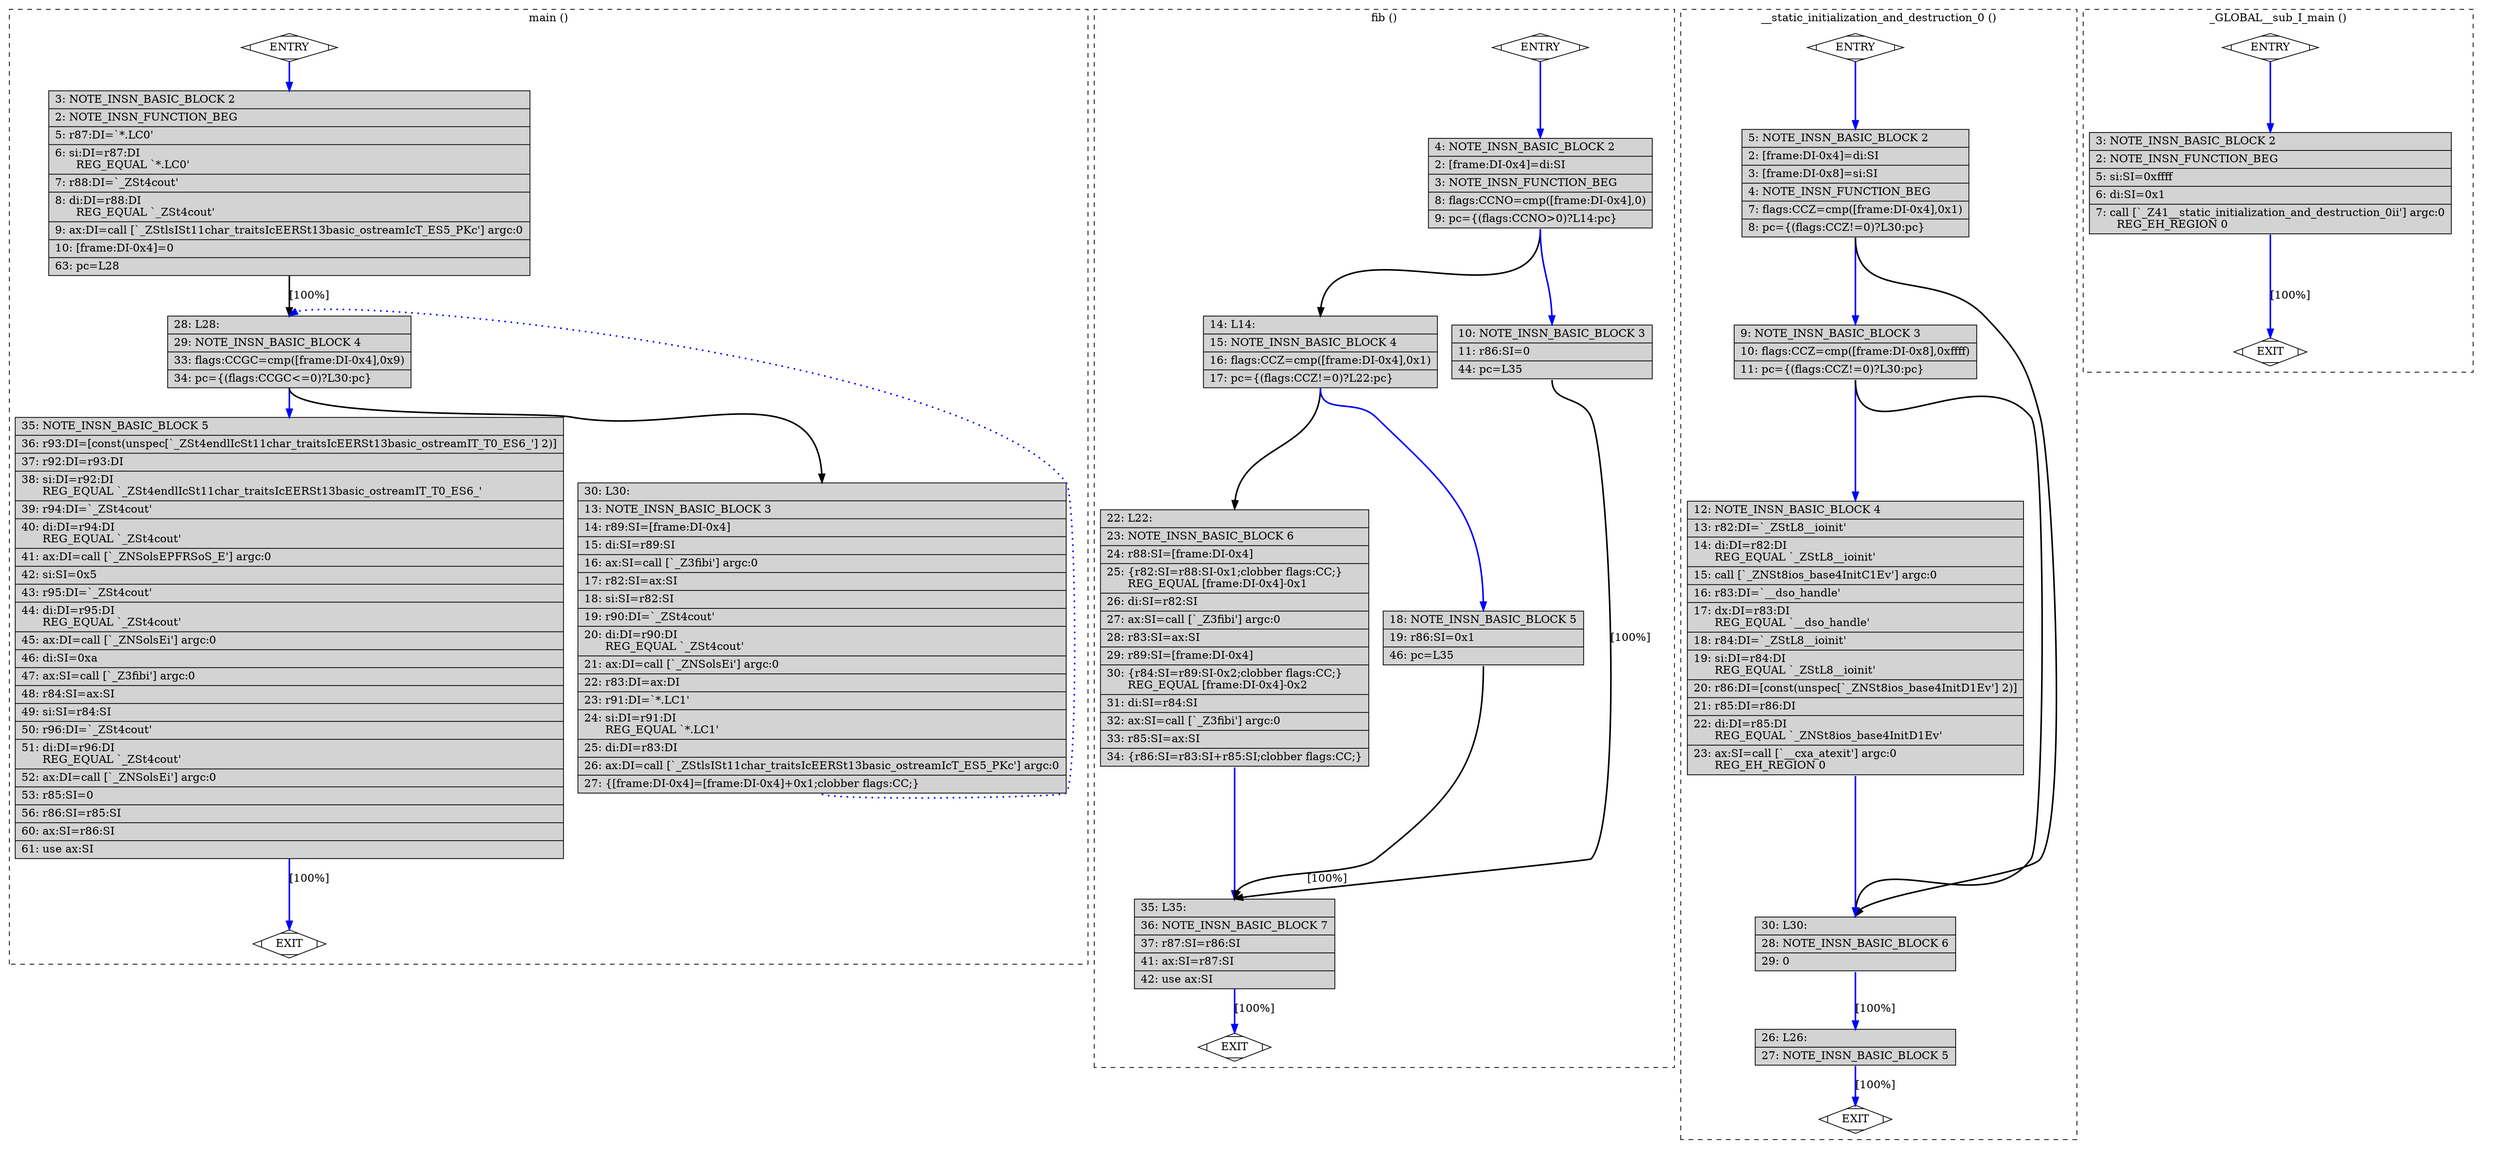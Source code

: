 digraph "a-Test.cpp.284r.outof_cfglayout" {
overlap=false;
subgraph "cluster_main" {
	style="dashed";
	color="black";
	label="main ()";
	fn_1731_basic_block_0 [shape=Mdiamond,style=filled,fillcolor=white,label="ENTRY"];

	fn_1731_basic_block_2 [shape=record,style=filled,fillcolor=lightgrey,label="{\ \ \ \ 3:\ NOTE_INSN_BASIC_BLOCK\ 2\l\
|\ \ \ \ 2:\ NOTE_INSN_FUNCTION_BEG\l\
|\ \ \ \ 5:\ r87:DI=`*.LC0'\l\
|\ \ \ \ 6:\ si:DI=r87:DI\l\
\ \ \ \ \ \ REG_EQUAL\ `*.LC0'\l\
|\ \ \ \ 7:\ r88:DI=`_ZSt4cout'\l\
|\ \ \ \ 8:\ di:DI=r88:DI\l\
\ \ \ \ \ \ REG_EQUAL\ `_ZSt4cout'\l\
|\ \ \ \ 9:\ ax:DI=call\ [`_ZStlsISt11char_traitsIcEERSt13basic_ostreamIcT_ES5_PKc']\ argc:0\l\
|\ \ \ 10:\ [frame:DI-0x4]=0\l\
|\ \ \ 63:\ pc=L28\l\
}"];

	fn_1731_basic_block_4 [shape=record,style=filled,fillcolor=lightgrey,label="{\ \ \ 28:\ L28:\l\
|\ \ \ 29:\ NOTE_INSN_BASIC_BLOCK\ 4\l\
|\ \ \ 33:\ flags:CCGC=cmp([frame:DI-0x4],0x9)\l\
|\ \ \ 34:\ pc=\{(flags:CCGC\<=0)?L30:pc\}\l\
}"];

	fn_1731_basic_block_5 [shape=record,style=filled,fillcolor=lightgrey,label="{\ \ \ 35:\ NOTE_INSN_BASIC_BLOCK\ 5\l\
|\ \ \ 36:\ r93:DI=[const(unspec[`_ZSt4endlIcSt11char_traitsIcEERSt13basic_ostreamIT_T0_ES6_']\ 2)]\l\
|\ \ \ 37:\ r92:DI=r93:DI\l\
|\ \ \ 38:\ si:DI=r92:DI\l\
\ \ \ \ \ \ REG_EQUAL\ `_ZSt4endlIcSt11char_traitsIcEERSt13basic_ostreamIT_T0_ES6_'\l\
|\ \ \ 39:\ r94:DI=`_ZSt4cout'\l\
|\ \ \ 40:\ di:DI=r94:DI\l\
\ \ \ \ \ \ REG_EQUAL\ `_ZSt4cout'\l\
|\ \ \ 41:\ ax:DI=call\ [`_ZNSolsEPFRSoS_E']\ argc:0\l\
|\ \ \ 42:\ si:SI=0x5\l\
|\ \ \ 43:\ r95:DI=`_ZSt4cout'\l\
|\ \ \ 44:\ di:DI=r95:DI\l\
\ \ \ \ \ \ REG_EQUAL\ `_ZSt4cout'\l\
|\ \ \ 45:\ ax:DI=call\ [`_ZNSolsEi']\ argc:0\l\
|\ \ \ 46:\ di:SI=0xa\l\
|\ \ \ 47:\ ax:SI=call\ [`_Z3fibi']\ argc:0\l\
|\ \ \ 48:\ r84:SI=ax:SI\l\
|\ \ \ 49:\ si:SI=r84:SI\l\
|\ \ \ 50:\ r96:DI=`_ZSt4cout'\l\
|\ \ \ 51:\ di:DI=r96:DI\l\
\ \ \ \ \ \ REG_EQUAL\ `_ZSt4cout'\l\
|\ \ \ 52:\ ax:DI=call\ [`_ZNSolsEi']\ argc:0\l\
|\ \ \ 53:\ r85:SI=0\l\
|\ \ \ 56:\ r86:SI=r85:SI\l\
|\ \ \ 60:\ ax:SI=r86:SI\l\
|\ \ \ 61:\ use\ ax:SI\l\
}"];

	fn_1731_basic_block_3 [shape=record,style=filled,fillcolor=lightgrey,label="{\ \ \ 30:\ L30:\l\
|\ \ \ 13:\ NOTE_INSN_BASIC_BLOCK\ 3\l\
|\ \ \ 14:\ r89:SI=[frame:DI-0x4]\l\
|\ \ \ 15:\ di:SI=r89:SI\l\
|\ \ \ 16:\ ax:SI=call\ [`_Z3fibi']\ argc:0\l\
|\ \ \ 17:\ r82:SI=ax:SI\l\
|\ \ \ 18:\ si:SI=r82:SI\l\
|\ \ \ 19:\ r90:DI=`_ZSt4cout'\l\
|\ \ \ 20:\ di:DI=r90:DI\l\
\ \ \ \ \ \ REG_EQUAL\ `_ZSt4cout'\l\
|\ \ \ 21:\ ax:DI=call\ [`_ZNSolsEi']\ argc:0\l\
|\ \ \ 22:\ r83:DI=ax:DI\l\
|\ \ \ 23:\ r91:DI=`*.LC1'\l\
|\ \ \ 24:\ si:DI=r91:DI\l\
\ \ \ \ \ \ REG_EQUAL\ `*.LC1'\l\
|\ \ \ 25:\ di:DI=r83:DI\l\
|\ \ \ 26:\ ax:DI=call\ [`_ZStlsISt11char_traitsIcEERSt13basic_ostreamIcT_ES5_PKc']\ argc:0\l\
|\ \ \ 27:\ \{[frame:DI-0x4]=[frame:DI-0x4]+0x1;clobber\ flags:CC;\}\l\
}"];

	fn_1731_basic_block_1 [shape=Mdiamond,style=filled,fillcolor=white,label="EXIT"];

	fn_1731_basic_block_0:s -> fn_1731_basic_block_2:n [style="solid,bold",color=blue,weight=100,constraint=true];
	fn_1731_basic_block_2:s -> fn_1731_basic_block_4:n [style="solid,bold",color=black,weight=10,constraint=true,label="[100%]"];
	fn_1731_basic_block_3:s -> fn_1731_basic_block_4:n [style="dotted,bold",color=blue,weight=10,constraint=false];
	fn_1731_basic_block_4:s -> fn_1731_basic_block_3:n [style="solid,bold",color=black,weight=10,constraint=true];
	fn_1731_basic_block_4:s -> fn_1731_basic_block_5:n [style="solid,bold",color=blue,weight=100,constraint=true];
	fn_1731_basic_block_5:s -> fn_1731_basic_block_1:n [style="solid,bold",color=blue,weight=100,constraint=true,label="[100%]"];
	fn_1731_basic_block_0:s -> fn_1731_basic_block_1:n [style="invis",constraint=true];
}
subgraph "cluster_fib" {
	style="dashed";
	color="black";
	label="fib ()";
	fn_1732_basic_block_0 [shape=Mdiamond,style=filled,fillcolor=white,label="ENTRY"];

	fn_1732_basic_block_2 [shape=record,style=filled,fillcolor=lightgrey,label="{\ \ \ \ 4:\ NOTE_INSN_BASIC_BLOCK\ 2\l\
|\ \ \ \ 2:\ [frame:DI-0x4]=di:SI\l\
|\ \ \ \ 3:\ NOTE_INSN_FUNCTION_BEG\l\
|\ \ \ \ 8:\ flags:CCNO=cmp([frame:DI-0x4],0)\l\
|\ \ \ \ 9:\ pc=\{(flags:CCNO\>0)?L14:pc\}\l\
}"];

	fn_1732_basic_block_4 [shape=record,style=filled,fillcolor=lightgrey,label="{\ \ \ 14:\ L14:\l\
|\ \ \ 15:\ NOTE_INSN_BASIC_BLOCK\ 4\l\
|\ \ \ 16:\ flags:CCZ=cmp([frame:DI-0x4],0x1)\l\
|\ \ \ 17:\ pc=\{(flags:CCZ!=0)?L22:pc\}\l\
}"];

	fn_1732_basic_block_6 [shape=record,style=filled,fillcolor=lightgrey,label="{\ \ \ 22:\ L22:\l\
|\ \ \ 23:\ NOTE_INSN_BASIC_BLOCK\ 6\l\
|\ \ \ 24:\ r88:SI=[frame:DI-0x4]\l\
|\ \ \ 25:\ \{r82:SI=r88:SI-0x1;clobber\ flags:CC;\}\l\
\ \ \ \ \ \ REG_EQUAL\ [frame:DI-0x4]-0x1\l\
|\ \ \ 26:\ di:SI=r82:SI\l\
|\ \ \ 27:\ ax:SI=call\ [`_Z3fibi']\ argc:0\l\
|\ \ \ 28:\ r83:SI=ax:SI\l\
|\ \ \ 29:\ r89:SI=[frame:DI-0x4]\l\
|\ \ \ 30:\ \{r84:SI=r89:SI-0x2;clobber\ flags:CC;\}\l\
\ \ \ \ \ \ REG_EQUAL\ [frame:DI-0x4]-0x2\l\
|\ \ \ 31:\ di:SI=r84:SI\l\
|\ \ \ 32:\ ax:SI=call\ [`_Z3fibi']\ argc:0\l\
|\ \ \ 33:\ r85:SI=ax:SI\l\
|\ \ \ 34:\ \{r86:SI=r83:SI+r85:SI;clobber\ flags:CC;\}\l\
}"];

	fn_1732_basic_block_5 [shape=record,style=filled,fillcolor=lightgrey,label="{\ \ \ 18:\ NOTE_INSN_BASIC_BLOCK\ 5\l\
|\ \ \ 19:\ r86:SI=0x1\l\
|\ \ \ 46:\ pc=L35\l\
}"];

	fn_1732_basic_block_3 [shape=record,style=filled,fillcolor=lightgrey,label="{\ \ \ 10:\ NOTE_INSN_BASIC_BLOCK\ 3\l\
|\ \ \ 11:\ r86:SI=0\l\
|\ \ \ 44:\ pc=L35\l\
}"];

	fn_1732_basic_block_7 [shape=record,style=filled,fillcolor=lightgrey,label="{\ \ \ 35:\ L35:\l\
|\ \ \ 36:\ NOTE_INSN_BASIC_BLOCK\ 7\l\
|\ \ \ 37:\ r87:SI=r86:SI\l\
|\ \ \ 41:\ ax:SI=r87:SI\l\
|\ \ \ 42:\ use\ ax:SI\l\
}"];

	fn_1732_basic_block_1 [shape=Mdiamond,style=filled,fillcolor=white,label="EXIT"];

	fn_1732_basic_block_0:s -> fn_1732_basic_block_2:n [style="solid,bold",color=blue,weight=100,constraint=true];
	fn_1732_basic_block_2:s -> fn_1732_basic_block_3:n [style="solid,bold",color=blue,weight=100,constraint=true];
	fn_1732_basic_block_2:s -> fn_1732_basic_block_4:n [style="solid,bold",color=black,weight=10,constraint=true];
	fn_1732_basic_block_3:s -> fn_1732_basic_block_7:n [style="solid,bold",color=black,weight=10,constraint=true,label="[100%]"];
	fn_1732_basic_block_4:s -> fn_1732_basic_block_5:n [style="solid,bold",color=blue,weight=100,constraint=true];
	fn_1732_basic_block_4:s -> fn_1732_basic_block_6:n [style="solid,bold",color=black,weight=10,constraint=true];
	fn_1732_basic_block_5:s -> fn_1732_basic_block_7:n [style="solid,bold",color=black,weight=10,constraint=true,label="[100%]"];
	fn_1732_basic_block_6:s -> fn_1732_basic_block_7:n [style="solid,bold",color=blue,weight=100,constraint=true];
	fn_1732_basic_block_7:s -> fn_1732_basic_block_1:n [style="solid,bold",color=blue,weight=100,constraint=true,label="[100%]"];
	fn_1732_basic_block_0:s -> fn_1732_basic_block_1:n [style="invis",constraint=true];
}
subgraph "cluster___static_initialization_and_destruction_0" {
	style="dashed";
	color="black";
	label="__static_initialization_and_destruction_0 ()";
	fn_2235_basic_block_0 [shape=Mdiamond,style=filled,fillcolor=white,label="ENTRY"];

	fn_2235_basic_block_2 [shape=record,style=filled,fillcolor=lightgrey,label="{\ \ \ \ 5:\ NOTE_INSN_BASIC_BLOCK\ 2\l\
|\ \ \ \ 2:\ [frame:DI-0x4]=di:SI\l\
|\ \ \ \ 3:\ [frame:DI-0x8]=si:SI\l\
|\ \ \ \ 4:\ NOTE_INSN_FUNCTION_BEG\l\
|\ \ \ \ 7:\ flags:CCZ=cmp([frame:DI-0x4],0x1)\l\
|\ \ \ \ 8:\ pc=\{(flags:CCZ!=0)?L30:pc\}\l\
}"];

	fn_2235_basic_block_3 [shape=record,style=filled,fillcolor=lightgrey,label="{\ \ \ \ 9:\ NOTE_INSN_BASIC_BLOCK\ 3\l\
|\ \ \ 10:\ flags:CCZ=cmp([frame:DI-0x8],0xffff)\l\
|\ \ \ 11:\ pc=\{(flags:CCZ!=0)?L30:pc\}\l\
}"];

	fn_2235_basic_block_4 [shape=record,style=filled,fillcolor=lightgrey,label="{\ \ \ 12:\ NOTE_INSN_BASIC_BLOCK\ 4\l\
|\ \ \ 13:\ r82:DI=`_ZStL8__ioinit'\l\
|\ \ \ 14:\ di:DI=r82:DI\l\
\ \ \ \ \ \ REG_EQUAL\ `_ZStL8__ioinit'\l\
|\ \ \ 15:\ call\ [`_ZNSt8ios_base4InitC1Ev']\ argc:0\l\
|\ \ \ 16:\ r83:DI=`__dso_handle'\l\
|\ \ \ 17:\ dx:DI=r83:DI\l\
\ \ \ \ \ \ REG_EQUAL\ `__dso_handle'\l\
|\ \ \ 18:\ r84:DI=`_ZStL8__ioinit'\l\
|\ \ \ 19:\ si:DI=r84:DI\l\
\ \ \ \ \ \ REG_EQUAL\ `_ZStL8__ioinit'\l\
|\ \ \ 20:\ r86:DI=[const(unspec[`_ZNSt8ios_base4InitD1Ev']\ 2)]\l\
|\ \ \ 21:\ r85:DI=r86:DI\l\
|\ \ \ 22:\ di:DI=r85:DI\l\
\ \ \ \ \ \ REG_EQUAL\ `_ZNSt8ios_base4InitD1Ev'\l\
|\ \ \ 23:\ ax:SI=call\ [`__cxa_atexit']\ argc:0\l\
\ \ \ \ \ \ REG_EH_REGION\ 0\l\
}"];

	fn_2235_basic_block_6 [shape=record,style=filled,fillcolor=lightgrey,label="{\ \ \ 30:\ L30:\l\
|\ \ \ 28:\ NOTE_INSN_BASIC_BLOCK\ 6\l\
|\ \ \ 29:\ 0\l\
}"];

	fn_2235_basic_block_5 [shape=record,style=filled,fillcolor=lightgrey,label="{\ \ \ 26:\ L26:\l\
|\ \ \ 27:\ NOTE_INSN_BASIC_BLOCK\ 5\l\
}"];

	fn_2235_basic_block_1 [shape=Mdiamond,style=filled,fillcolor=white,label="EXIT"];

	fn_2235_basic_block_0:s -> fn_2235_basic_block_2:n [style="solid,bold",color=blue,weight=100,constraint=true];
	fn_2235_basic_block_2:s -> fn_2235_basic_block_3:n [style="solid,bold",color=blue,weight=100,constraint=true];
	fn_2235_basic_block_2:s -> fn_2235_basic_block_6:n [style="solid,bold",color=black,weight=10,constraint=true];
	fn_2235_basic_block_3:s -> fn_2235_basic_block_4:n [style="solid,bold",color=blue,weight=100,constraint=true];
	fn_2235_basic_block_3:s -> fn_2235_basic_block_6:n [style="solid,bold",color=black,weight=10,constraint=true];
	fn_2235_basic_block_4:s -> fn_2235_basic_block_6:n [style="solid,bold",color=blue,weight=100,constraint=true];
	fn_2235_basic_block_6:s -> fn_2235_basic_block_5:n [style="solid,bold",color=blue,weight=100,constraint=true,label="[100%]"];
	fn_2235_basic_block_5:s -> fn_2235_basic_block_1:n [style="solid,bold",color=blue,weight=100,constraint=true,label="[100%]"];
	fn_2235_basic_block_0:s -> fn_2235_basic_block_1:n [style="invis",constraint=true];
}
subgraph "cluster__GLOBAL__sub_I_main" {
	style="dashed";
	color="black";
	label="_GLOBAL__sub_I_main ()";
	fn_2236_basic_block_0 [shape=Mdiamond,style=filled,fillcolor=white,label="ENTRY"];

	fn_2236_basic_block_2 [shape=record,style=filled,fillcolor=lightgrey,label="{\ \ \ \ 3:\ NOTE_INSN_BASIC_BLOCK\ 2\l\
|\ \ \ \ 2:\ NOTE_INSN_FUNCTION_BEG\l\
|\ \ \ \ 5:\ si:SI=0xffff\l\
|\ \ \ \ 6:\ di:SI=0x1\l\
|\ \ \ \ 7:\ call\ [`_Z41__static_initialization_and_destruction_0ii']\ argc:0\l\
\ \ \ \ \ \ REG_EH_REGION\ 0\l\
}"];

	fn_2236_basic_block_1 [shape=Mdiamond,style=filled,fillcolor=white,label="EXIT"];

	fn_2236_basic_block_0:s -> fn_2236_basic_block_2:n [style="solid,bold",color=blue,weight=100,constraint=true];
	fn_2236_basic_block_2:s -> fn_2236_basic_block_1:n [style="solid,bold",color=blue,weight=100,constraint=true,label="[100%]"];
	fn_2236_basic_block_0:s -> fn_2236_basic_block_1:n [style="invis",constraint=true];
}
}
